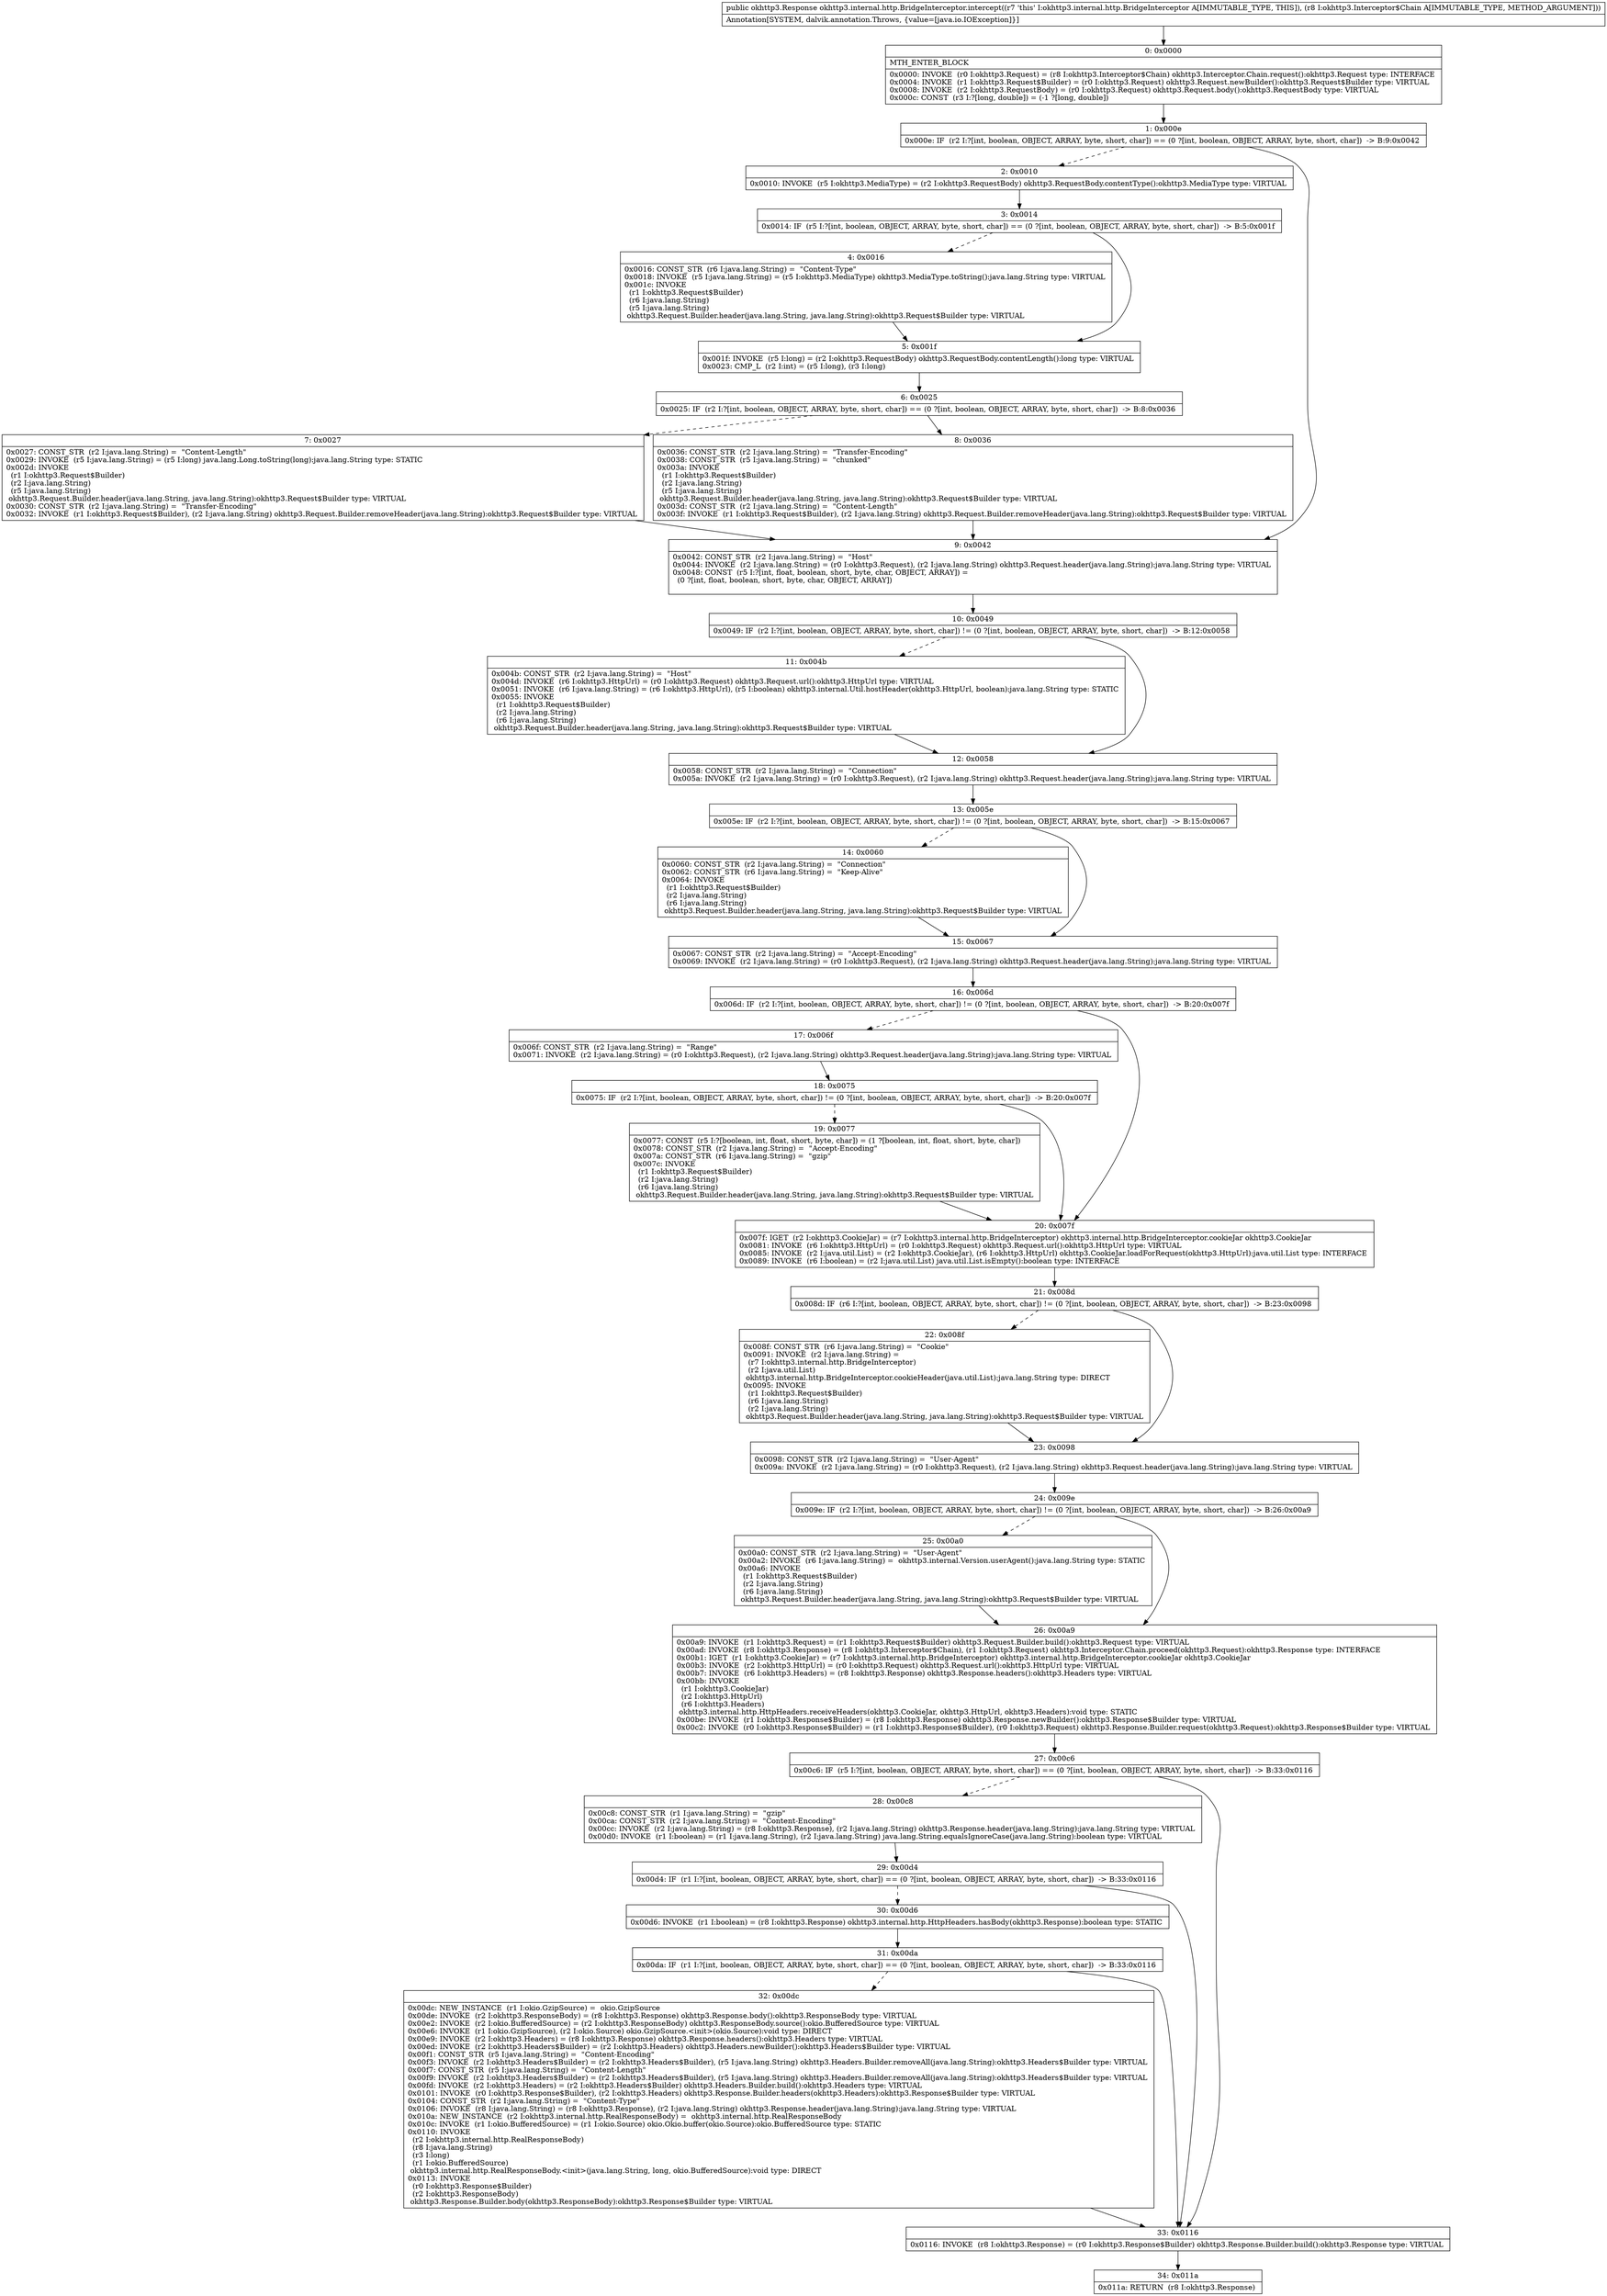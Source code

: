 digraph "CFG forokhttp3.internal.http.BridgeInterceptor.intercept(Lokhttp3\/Interceptor$Chain;)Lokhttp3\/Response;" {
Node_0 [shape=record,label="{0\:\ 0x0000|MTH_ENTER_BLOCK\l|0x0000: INVOKE  (r0 I:okhttp3.Request) = (r8 I:okhttp3.Interceptor$Chain) okhttp3.Interceptor.Chain.request():okhttp3.Request type: INTERFACE \l0x0004: INVOKE  (r1 I:okhttp3.Request$Builder) = (r0 I:okhttp3.Request) okhttp3.Request.newBuilder():okhttp3.Request$Builder type: VIRTUAL \l0x0008: INVOKE  (r2 I:okhttp3.RequestBody) = (r0 I:okhttp3.Request) okhttp3.Request.body():okhttp3.RequestBody type: VIRTUAL \l0x000c: CONST  (r3 I:?[long, double]) = (\-1 ?[long, double]) \l}"];
Node_1 [shape=record,label="{1\:\ 0x000e|0x000e: IF  (r2 I:?[int, boolean, OBJECT, ARRAY, byte, short, char]) == (0 ?[int, boolean, OBJECT, ARRAY, byte, short, char])  \-\> B:9:0x0042 \l}"];
Node_2 [shape=record,label="{2\:\ 0x0010|0x0010: INVOKE  (r5 I:okhttp3.MediaType) = (r2 I:okhttp3.RequestBody) okhttp3.RequestBody.contentType():okhttp3.MediaType type: VIRTUAL \l}"];
Node_3 [shape=record,label="{3\:\ 0x0014|0x0014: IF  (r5 I:?[int, boolean, OBJECT, ARRAY, byte, short, char]) == (0 ?[int, boolean, OBJECT, ARRAY, byte, short, char])  \-\> B:5:0x001f \l}"];
Node_4 [shape=record,label="{4\:\ 0x0016|0x0016: CONST_STR  (r6 I:java.lang.String) =  \"Content\-Type\" \l0x0018: INVOKE  (r5 I:java.lang.String) = (r5 I:okhttp3.MediaType) okhttp3.MediaType.toString():java.lang.String type: VIRTUAL \l0x001c: INVOKE  \l  (r1 I:okhttp3.Request$Builder)\l  (r6 I:java.lang.String)\l  (r5 I:java.lang.String)\l okhttp3.Request.Builder.header(java.lang.String, java.lang.String):okhttp3.Request$Builder type: VIRTUAL \l}"];
Node_5 [shape=record,label="{5\:\ 0x001f|0x001f: INVOKE  (r5 I:long) = (r2 I:okhttp3.RequestBody) okhttp3.RequestBody.contentLength():long type: VIRTUAL \l0x0023: CMP_L  (r2 I:int) = (r5 I:long), (r3 I:long) \l}"];
Node_6 [shape=record,label="{6\:\ 0x0025|0x0025: IF  (r2 I:?[int, boolean, OBJECT, ARRAY, byte, short, char]) == (0 ?[int, boolean, OBJECT, ARRAY, byte, short, char])  \-\> B:8:0x0036 \l}"];
Node_7 [shape=record,label="{7\:\ 0x0027|0x0027: CONST_STR  (r2 I:java.lang.String) =  \"Content\-Length\" \l0x0029: INVOKE  (r5 I:java.lang.String) = (r5 I:long) java.lang.Long.toString(long):java.lang.String type: STATIC \l0x002d: INVOKE  \l  (r1 I:okhttp3.Request$Builder)\l  (r2 I:java.lang.String)\l  (r5 I:java.lang.String)\l okhttp3.Request.Builder.header(java.lang.String, java.lang.String):okhttp3.Request$Builder type: VIRTUAL \l0x0030: CONST_STR  (r2 I:java.lang.String) =  \"Transfer\-Encoding\" \l0x0032: INVOKE  (r1 I:okhttp3.Request$Builder), (r2 I:java.lang.String) okhttp3.Request.Builder.removeHeader(java.lang.String):okhttp3.Request$Builder type: VIRTUAL \l}"];
Node_8 [shape=record,label="{8\:\ 0x0036|0x0036: CONST_STR  (r2 I:java.lang.String) =  \"Transfer\-Encoding\" \l0x0038: CONST_STR  (r5 I:java.lang.String) =  \"chunked\" \l0x003a: INVOKE  \l  (r1 I:okhttp3.Request$Builder)\l  (r2 I:java.lang.String)\l  (r5 I:java.lang.String)\l okhttp3.Request.Builder.header(java.lang.String, java.lang.String):okhttp3.Request$Builder type: VIRTUAL \l0x003d: CONST_STR  (r2 I:java.lang.String) =  \"Content\-Length\" \l0x003f: INVOKE  (r1 I:okhttp3.Request$Builder), (r2 I:java.lang.String) okhttp3.Request.Builder.removeHeader(java.lang.String):okhttp3.Request$Builder type: VIRTUAL \l}"];
Node_9 [shape=record,label="{9\:\ 0x0042|0x0042: CONST_STR  (r2 I:java.lang.String) =  \"Host\" \l0x0044: INVOKE  (r2 I:java.lang.String) = (r0 I:okhttp3.Request), (r2 I:java.lang.String) okhttp3.Request.header(java.lang.String):java.lang.String type: VIRTUAL \l0x0048: CONST  (r5 I:?[int, float, boolean, short, byte, char, OBJECT, ARRAY]) = \l  (0 ?[int, float, boolean, short, byte, char, OBJECT, ARRAY])\l \l}"];
Node_10 [shape=record,label="{10\:\ 0x0049|0x0049: IF  (r2 I:?[int, boolean, OBJECT, ARRAY, byte, short, char]) != (0 ?[int, boolean, OBJECT, ARRAY, byte, short, char])  \-\> B:12:0x0058 \l}"];
Node_11 [shape=record,label="{11\:\ 0x004b|0x004b: CONST_STR  (r2 I:java.lang.String) =  \"Host\" \l0x004d: INVOKE  (r6 I:okhttp3.HttpUrl) = (r0 I:okhttp3.Request) okhttp3.Request.url():okhttp3.HttpUrl type: VIRTUAL \l0x0051: INVOKE  (r6 I:java.lang.String) = (r6 I:okhttp3.HttpUrl), (r5 I:boolean) okhttp3.internal.Util.hostHeader(okhttp3.HttpUrl, boolean):java.lang.String type: STATIC \l0x0055: INVOKE  \l  (r1 I:okhttp3.Request$Builder)\l  (r2 I:java.lang.String)\l  (r6 I:java.lang.String)\l okhttp3.Request.Builder.header(java.lang.String, java.lang.String):okhttp3.Request$Builder type: VIRTUAL \l}"];
Node_12 [shape=record,label="{12\:\ 0x0058|0x0058: CONST_STR  (r2 I:java.lang.String) =  \"Connection\" \l0x005a: INVOKE  (r2 I:java.lang.String) = (r0 I:okhttp3.Request), (r2 I:java.lang.String) okhttp3.Request.header(java.lang.String):java.lang.String type: VIRTUAL \l}"];
Node_13 [shape=record,label="{13\:\ 0x005e|0x005e: IF  (r2 I:?[int, boolean, OBJECT, ARRAY, byte, short, char]) != (0 ?[int, boolean, OBJECT, ARRAY, byte, short, char])  \-\> B:15:0x0067 \l}"];
Node_14 [shape=record,label="{14\:\ 0x0060|0x0060: CONST_STR  (r2 I:java.lang.String) =  \"Connection\" \l0x0062: CONST_STR  (r6 I:java.lang.String) =  \"Keep\-Alive\" \l0x0064: INVOKE  \l  (r1 I:okhttp3.Request$Builder)\l  (r2 I:java.lang.String)\l  (r6 I:java.lang.String)\l okhttp3.Request.Builder.header(java.lang.String, java.lang.String):okhttp3.Request$Builder type: VIRTUAL \l}"];
Node_15 [shape=record,label="{15\:\ 0x0067|0x0067: CONST_STR  (r2 I:java.lang.String) =  \"Accept\-Encoding\" \l0x0069: INVOKE  (r2 I:java.lang.String) = (r0 I:okhttp3.Request), (r2 I:java.lang.String) okhttp3.Request.header(java.lang.String):java.lang.String type: VIRTUAL \l}"];
Node_16 [shape=record,label="{16\:\ 0x006d|0x006d: IF  (r2 I:?[int, boolean, OBJECT, ARRAY, byte, short, char]) != (0 ?[int, boolean, OBJECT, ARRAY, byte, short, char])  \-\> B:20:0x007f \l}"];
Node_17 [shape=record,label="{17\:\ 0x006f|0x006f: CONST_STR  (r2 I:java.lang.String) =  \"Range\" \l0x0071: INVOKE  (r2 I:java.lang.String) = (r0 I:okhttp3.Request), (r2 I:java.lang.String) okhttp3.Request.header(java.lang.String):java.lang.String type: VIRTUAL \l}"];
Node_18 [shape=record,label="{18\:\ 0x0075|0x0075: IF  (r2 I:?[int, boolean, OBJECT, ARRAY, byte, short, char]) != (0 ?[int, boolean, OBJECT, ARRAY, byte, short, char])  \-\> B:20:0x007f \l}"];
Node_19 [shape=record,label="{19\:\ 0x0077|0x0077: CONST  (r5 I:?[boolean, int, float, short, byte, char]) = (1 ?[boolean, int, float, short, byte, char]) \l0x0078: CONST_STR  (r2 I:java.lang.String) =  \"Accept\-Encoding\" \l0x007a: CONST_STR  (r6 I:java.lang.String) =  \"gzip\" \l0x007c: INVOKE  \l  (r1 I:okhttp3.Request$Builder)\l  (r2 I:java.lang.String)\l  (r6 I:java.lang.String)\l okhttp3.Request.Builder.header(java.lang.String, java.lang.String):okhttp3.Request$Builder type: VIRTUAL \l}"];
Node_20 [shape=record,label="{20\:\ 0x007f|0x007f: IGET  (r2 I:okhttp3.CookieJar) = (r7 I:okhttp3.internal.http.BridgeInterceptor) okhttp3.internal.http.BridgeInterceptor.cookieJar okhttp3.CookieJar \l0x0081: INVOKE  (r6 I:okhttp3.HttpUrl) = (r0 I:okhttp3.Request) okhttp3.Request.url():okhttp3.HttpUrl type: VIRTUAL \l0x0085: INVOKE  (r2 I:java.util.List) = (r2 I:okhttp3.CookieJar), (r6 I:okhttp3.HttpUrl) okhttp3.CookieJar.loadForRequest(okhttp3.HttpUrl):java.util.List type: INTERFACE \l0x0089: INVOKE  (r6 I:boolean) = (r2 I:java.util.List) java.util.List.isEmpty():boolean type: INTERFACE \l}"];
Node_21 [shape=record,label="{21\:\ 0x008d|0x008d: IF  (r6 I:?[int, boolean, OBJECT, ARRAY, byte, short, char]) != (0 ?[int, boolean, OBJECT, ARRAY, byte, short, char])  \-\> B:23:0x0098 \l}"];
Node_22 [shape=record,label="{22\:\ 0x008f|0x008f: CONST_STR  (r6 I:java.lang.String) =  \"Cookie\" \l0x0091: INVOKE  (r2 I:java.lang.String) = \l  (r7 I:okhttp3.internal.http.BridgeInterceptor)\l  (r2 I:java.util.List)\l okhttp3.internal.http.BridgeInterceptor.cookieHeader(java.util.List):java.lang.String type: DIRECT \l0x0095: INVOKE  \l  (r1 I:okhttp3.Request$Builder)\l  (r6 I:java.lang.String)\l  (r2 I:java.lang.String)\l okhttp3.Request.Builder.header(java.lang.String, java.lang.String):okhttp3.Request$Builder type: VIRTUAL \l}"];
Node_23 [shape=record,label="{23\:\ 0x0098|0x0098: CONST_STR  (r2 I:java.lang.String) =  \"User\-Agent\" \l0x009a: INVOKE  (r2 I:java.lang.String) = (r0 I:okhttp3.Request), (r2 I:java.lang.String) okhttp3.Request.header(java.lang.String):java.lang.String type: VIRTUAL \l}"];
Node_24 [shape=record,label="{24\:\ 0x009e|0x009e: IF  (r2 I:?[int, boolean, OBJECT, ARRAY, byte, short, char]) != (0 ?[int, boolean, OBJECT, ARRAY, byte, short, char])  \-\> B:26:0x00a9 \l}"];
Node_25 [shape=record,label="{25\:\ 0x00a0|0x00a0: CONST_STR  (r2 I:java.lang.String) =  \"User\-Agent\" \l0x00a2: INVOKE  (r6 I:java.lang.String) =  okhttp3.internal.Version.userAgent():java.lang.String type: STATIC \l0x00a6: INVOKE  \l  (r1 I:okhttp3.Request$Builder)\l  (r2 I:java.lang.String)\l  (r6 I:java.lang.String)\l okhttp3.Request.Builder.header(java.lang.String, java.lang.String):okhttp3.Request$Builder type: VIRTUAL \l}"];
Node_26 [shape=record,label="{26\:\ 0x00a9|0x00a9: INVOKE  (r1 I:okhttp3.Request) = (r1 I:okhttp3.Request$Builder) okhttp3.Request.Builder.build():okhttp3.Request type: VIRTUAL \l0x00ad: INVOKE  (r8 I:okhttp3.Response) = (r8 I:okhttp3.Interceptor$Chain), (r1 I:okhttp3.Request) okhttp3.Interceptor.Chain.proceed(okhttp3.Request):okhttp3.Response type: INTERFACE \l0x00b1: IGET  (r1 I:okhttp3.CookieJar) = (r7 I:okhttp3.internal.http.BridgeInterceptor) okhttp3.internal.http.BridgeInterceptor.cookieJar okhttp3.CookieJar \l0x00b3: INVOKE  (r2 I:okhttp3.HttpUrl) = (r0 I:okhttp3.Request) okhttp3.Request.url():okhttp3.HttpUrl type: VIRTUAL \l0x00b7: INVOKE  (r6 I:okhttp3.Headers) = (r8 I:okhttp3.Response) okhttp3.Response.headers():okhttp3.Headers type: VIRTUAL \l0x00bb: INVOKE  \l  (r1 I:okhttp3.CookieJar)\l  (r2 I:okhttp3.HttpUrl)\l  (r6 I:okhttp3.Headers)\l okhttp3.internal.http.HttpHeaders.receiveHeaders(okhttp3.CookieJar, okhttp3.HttpUrl, okhttp3.Headers):void type: STATIC \l0x00be: INVOKE  (r1 I:okhttp3.Response$Builder) = (r8 I:okhttp3.Response) okhttp3.Response.newBuilder():okhttp3.Response$Builder type: VIRTUAL \l0x00c2: INVOKE  (r0 I:okhttp3.Response$Builder) = (r1 I:okhttp3.Response$Builder), (r0 I:okhttp3.Request) okhttp3.Response.Builder.request(okhttp3.Request):okhttp3.Response$Builder type: VIRTUAL \l}"];
Node_27 [shape=record,label="{27\:\ 0x00c6|0x00c6: IF  (r5 I:?[int, boolean, OBJECT, ARRAY, byte, short, char]) == (0 ?[int, boolean, OBJECT, ARRAY, byte, short, char])  \-\> B:33:0x0116 \l}"];
Node_28 [shape=record,label="{28\:\ 0x00c8|0x00c8: CONST_STR  (r1 I:java.lang.String) =  \"gzip\" \l0x00ca: CONST_STR  (r2 I:java.lang.String) =  \"Content\-Encoding\" \l0x00cc: INVOKE  (r2 I:java.lang.String) = (r8 I:okhttp3.Response), (r2 I:java.lang.String) okhttp3.Response.header(java.lang.String):java.lang.String type: VIRTUAL \l0x00d0: INVOKE  (r1 I:boolean) = (r1 I:java.lang.String), (r2 I:java.lang.String) java.lang.String.equalsIgnoreCase(java.lang.String):boolean type: VIRTUAL \l}"];
Node_29 [shape=record,label="{29\:\ 0x00d4|0x00d4: IF  (r1 I:?[int, boolean, OBJECT, ARRAY, byte, short, char]) == (0 ?[int, boolean, OBJECT, ARRAY, byte, short, char])  \-\> B:33:0x0116 \l}"];
Node_30 [shape=record,label="{30\:\ 0x00d6|0x00d6: INVOKE  (r1 I:boolean) = (r8 I:okhttp3.Response) okhttp3.internal.http.HttpHeaders.hasBody(okhttp3.Response):boolean type: STATIC \l}"];
Node_31 [shape=record,label="{31\:\ 0x00da|0x00da: IF  (r1 I:?[int, boolean, OBJECT, ARRAY, byte, short, char]) == (0 ?[int, boolean, OBJECT, ARRAY, byte, short, char])  \-\> B:33:0x0116 \l}"];
Node_32 [shape=record,label="{32\:\ 0x00dc|0x00dc: NEW_INSTANCE  (r1 I:okio.GzipSource) =  okio.GzipSource \l0x00de: INVOKE  (r2 I:okhttp3.ResponseBody) = (r8 I:okhttp3.Response) okhttp3.Response.body():okhttp3.ResponseBody type: VIRTUAL \l0x00e2: INVOKE  (r2 I:okio.BufferedSource) = (r2 I:okhttp3.ResponseBody) okhttp3.ResponseBody.source():okio.BufferedSource type: VIRTUAL \l0x00e6: INVOKE  (r1 I:okio.GzipSource), (r2 I:okio.Source) okio.GzipSource.\<init\>(okio.Source):void type: DIRECT \l0x00e9: INVOKE  (r2 I:okhttp3.Headers) = (r8 I:okhttp3.Response) okhttp3.Response.headers():okhttp3.Headers type: VIRTUAL \l0x00ed: INVOKE  (r2 I:okhttp3.Headers$Builder) = (r2 I:okhttp3.Headers) okhttp3.Headers.newBuilder():okhttp3.Headers$Builder type: VIRTUAL \l0x00f1: CONST_STR  (r5 I:java.lang.String) =  \"Content\-Encoding\" \l0x00f3: INVOKE  (r2 I:okhttp3.Headers$Builder) = (r2 I:okhttp3.Headers$Builder), (r5 I:java.lang.String) okhttp3.Headers.Builder.removeAll(java.lang.String):okhttp3.Headers$Builder type: VIRTUAL \l0x00f7: CONST_STR  (r5 I:java.lang.String) =  \"Content\-Length\" \l0x00f9: INVOKE  (r2 I:okhttp3.Headers$Builder) = (r2 I:okhttp3.Headers$Builder), (r5 I:java.lang.String) okhttp3.Headers.Builder.removeAll(java.lang.String):okhttp3.Headers$Builder type: VIRTUAL \l0x00fd: INVOKE  (r2 I:okhttp3.Headers) = (r2 I:okhttp3.Headers$Builder) okhttp3.Headers.Builder.build():okhttp3.Headers type: VIRTUAL \l0x0101: INVOKE  (r0 I:okhttp3.Response$Builder), (r2 I:okhttp3.Headers) okhttp3.Response.Builder.headers(okhttp3.Headers):okhttp3.Response$Builder type: VIRTUAL \l0x0104: CONST_STR  (r2 I:java.lang.String) =  \"Content\-Type\" \l0x0106: INVOKE  (r8 I:java.lang.String) = (r8 I:okhttp3.Response), (r2 I:java.lang.String) okhttp3.Response.header(java.lang.String):java.lang.String type: VIRTUAL \l0x010a: NEW_INSTANCE  (r2 I:okhttp3.internal.http.RealResponseBody) =  okhttp3.internal.http.RealResponseBody \l0x010c: INVOKE  (r1 I:okio.BufferedSource) = (r1 I:okio.Source) okio.Okio.buffer(okio.Source):okio.BufferedSource type: STATIC \l0x0110: INVOKE  \l  (r2 I:okhttp3.internal.http.RealResponseBody)\l  (r8 I:java.lang.String)\l  (r3 I:long)\l  (r1 I:okio.BufferedSource)\l okhttp3.internal.http.RealResponseBody.\<init\>(java.lang.String, long, okio.BufferedSource):void type: DIRECT \l0x0113: INVOKE  \l  (r0 I:okhttp3.Response$Builder)\l  (r2 I:okhttp3.ResponseBody)\l okhttp3.Response.Builder.body(okhttp3.ResponseBody):okhttp3.Response$Builder type: VIRTUAL \l}"];
Node_33 [shape=record,label="{33\:\ 0x0116|0x0116: INVOKE  (r8 I:okhttp3.Response) = (r0 I:okhttp3.Response$Builder) okhttp3.Response.Builder.build():okhttp3.Response type: VIRTUAL \l}"];
Node_34 [shape=record,label="{34\:\ 0x011a|0x011a: RETURN  (r8 I:okhttp3.Response) \l}"];
MethodNode[shape=record,label="{public okhttp3.Response okhttp3.internal.http.BridgeInterceptor.intercept((r7 'this' I:okhttp3.internal.http.BridgeInterceptor A[IMMUTABLE_TYPE, THIS]), (r8 I:okhttp3.Interceptor$Chain A[IMMUTABLE_TYPE, METHOD_ARGUMENT]))  | Annotation[SYSTEM, dalvik.annotation.Throws, \{value=[java.io.IOException]\}]\l}"];
MethodNode -> Node_0;
Node_0 -> Node_1;
Node_1 -> Node_2[style=dashed];
Node_1 -> Node_9;
Node_2 -> Node_3;
Node_3 -> Node_4[style=dashed];
Node_3 -> Node_5;
Node_4 -> Node_5;
Node_5 -> Node_6;
Node_6 -> Node_7[style=dashed];
Node_6 -> Node_8;
Node_7 -> Node_9;
Node_8 -> Node_9;
Node_9 -> Node_10;
Node_10 -> Node_11[style=dashed];
Node_10 -> Node_12;
Node_11 -> Node_12;
Node_12 -> Node_13;
Node_13 -> Node_14[style=dashed];
Node_13 -> Node_15;
Node_14 -> Node_15;
Node_15 -> Node_16;
Node_16 -> Node_17[style=dashed];
Node_16 -> Node_20;
Node_17 -> Node_18;
Node_18 -> Node_19[style=dashed];
Node_18 -> Node_20;
Node_19 -> Node_20;
Node_20 -> Node_21;
Node_21 -> Node_22[style=dashed];
Node_21 -> Node_23;
Node_22 -> Node_23;
Node_23 -> Node_24;
Node_24 -> Node_25[style=dashed];
Node_24 -> Node_26;
Node_25 -> Node_26;
Node_26 -> Node_27;
Node_27 -> Node_28[style=dashed];
Node_27 -> Node_33;
Node_28 -> Node_29;
Node_29 -> Node_30[style=dashed];
Node_29 -> Node_33;
Node_30 -> Node_31;
Node_31 -> Node_32[style=dashed];
Node_31 -> Node_33;
Node_32 -> Node_33;
Node_33 -> Node_34;
}

